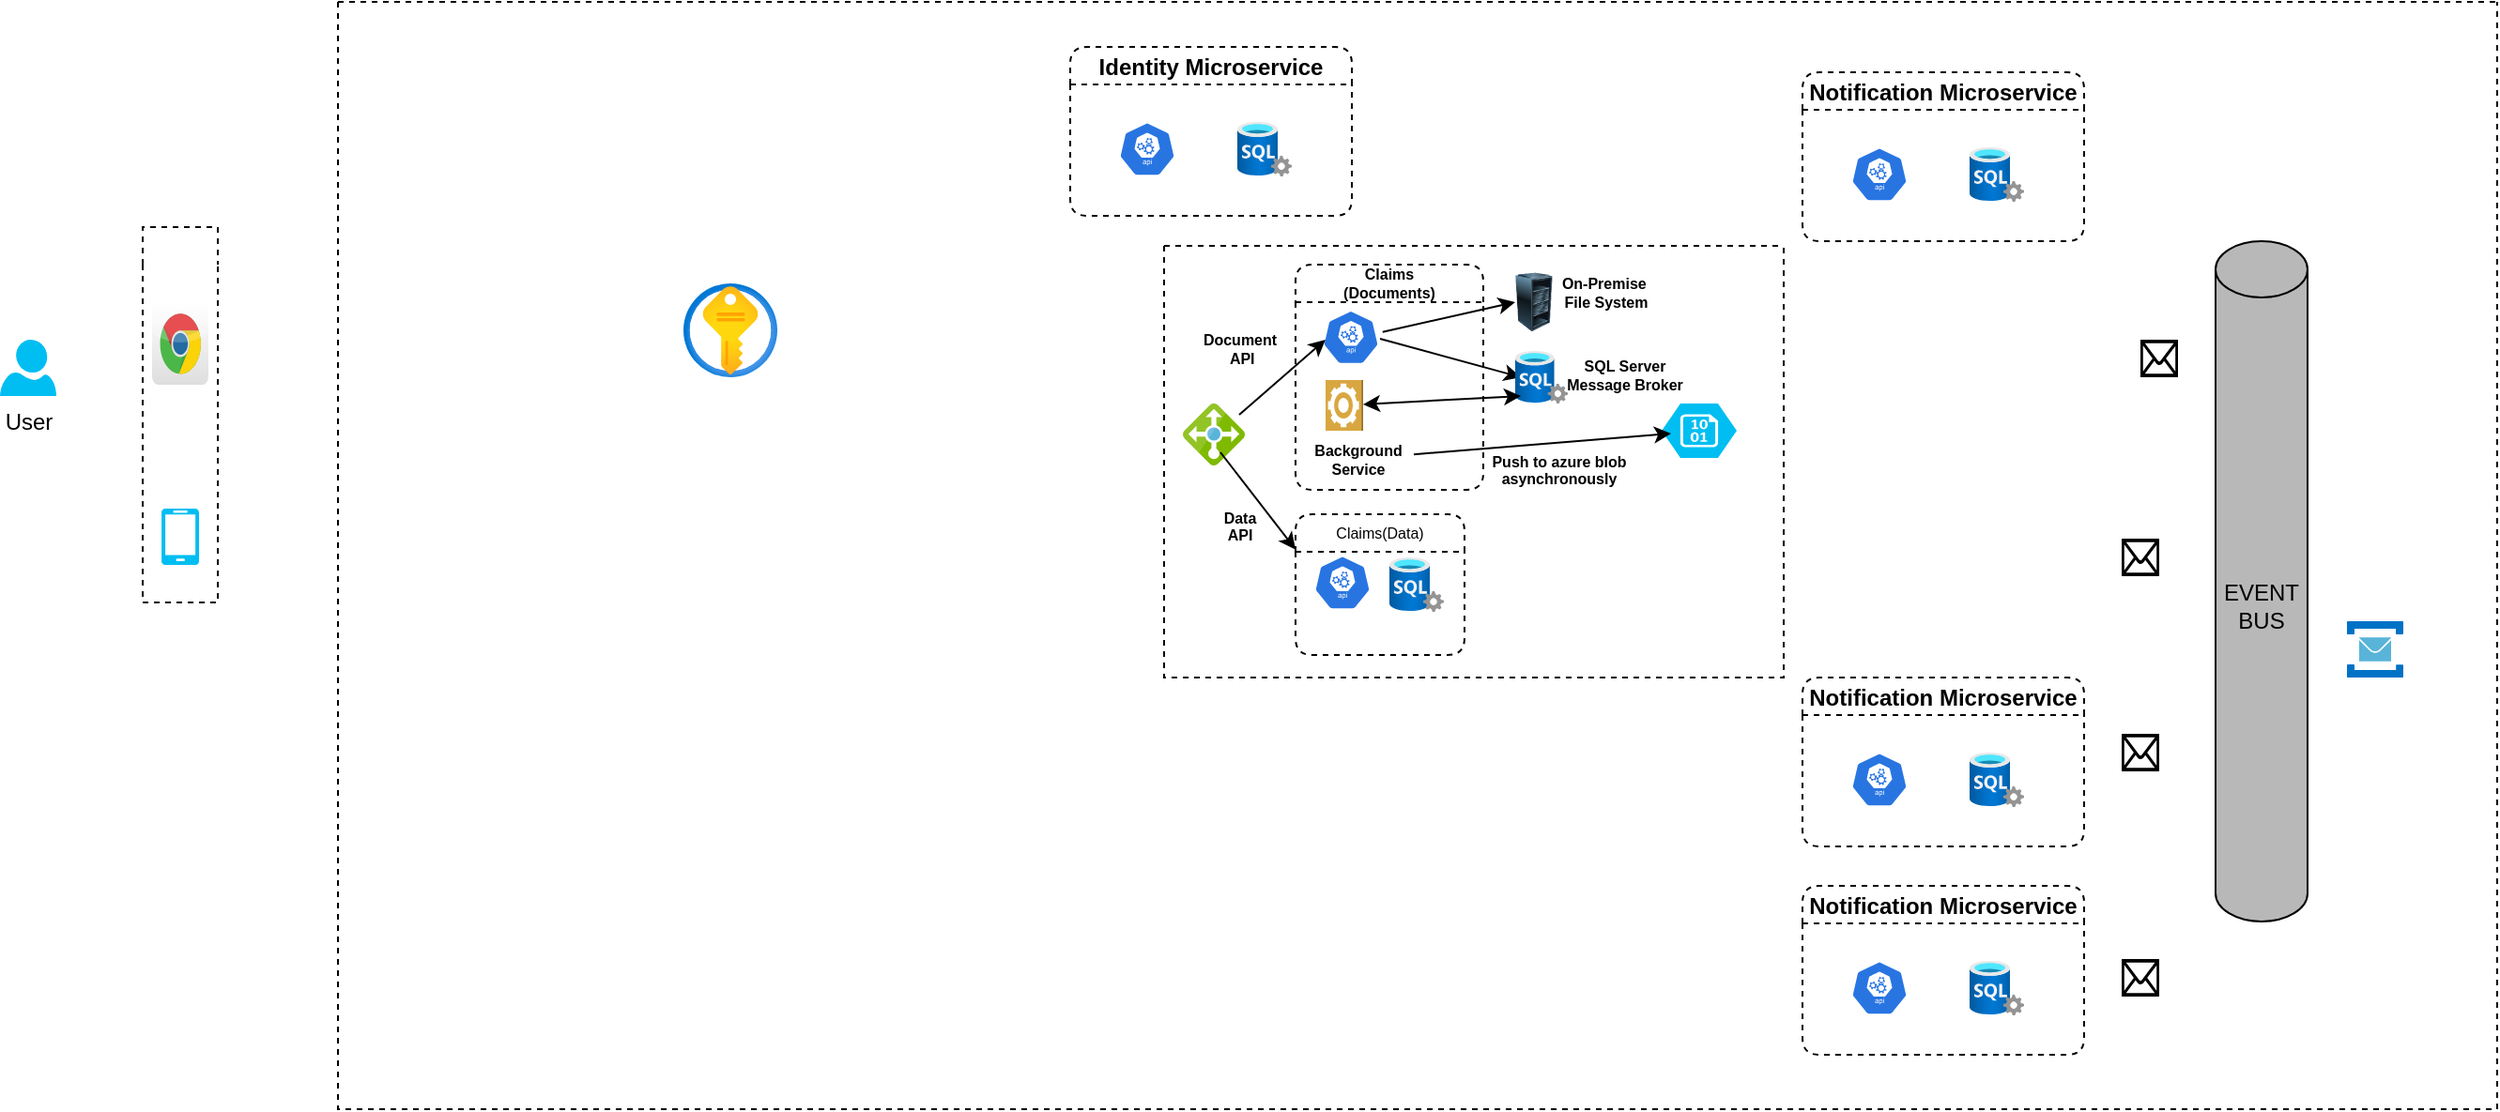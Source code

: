 <mxfile version="16.4.3" type="github">
  <diagram id="Nd7Q3TVraV60mRgbKxLl" name="Page-1">
    <mxGraphModel dx="1468" dy="796" grid="1" gridSize="10" guides="1" tooltips="1" connect="1" arrows="1" fold="1" page="1" pageScale="1" pageWidth="827" pageHeight="1169" math="0" shadow="0">
      <root>
        <mxCell id="0" />
        <mxCell id="1" parent="0" />
        <mxCell id="CmC81eJXV_4zMr-YZ4sl-3" value="" style="swimlane;startSize=20;swimlaneLine=0;fillColor=none;dashed=1;collapsible=0;" parent="1" vertex="1">
          <mxGeometry x="86" y="160" width="40" height="200" as="geometry">
            <mxRectangle x="50" y="160" width="50" height="40" as="alternateBounds" />
          </mxGeometry>
        </mxCell>
        <mxCell id="CmC81eJXV_4zMr-YZ4sl-6" value="" style="dashed=0;outlineConnect=0;html=1;align=center;labelPosition=center;verticalLabelPosition=bottom;verticalAlign=top;shape=mxgraph.webicons.chrome;gradientColor=#DFDEDE" parent="CmC81eJXV_4zMr-YZ4sl-3" vertex="1">
          <mxGeometry x="5" y="40" width="30" height="44" as="geometry" />
        </mxCell>
        <mxCell id="CmC81eJXV_4zMr-YZ4sl-7" value="" style="verticalLabelPosition=bottom;html=1;verticalAlign=top;align=center;strokeColor=none;fillColor=#00BEF2;shape=mxgraph.azure.mobile;pointerEvents=1;" parent="CmC81eJXV_4zMr-YZ4sl-3" vertex="1">
          <mxGeometry x="10" y="150" width="20" height="30" as="geometry" />
        </mxCell>
        <mxCell id="CmC81eJXV_4zMr-YZ4sl-4" value="User" style="verticalLabelPosition=bottom;html=1;verticalAlign=top;align=center;strokeColor=none;fillColor=#00BEF2;shape=mxgraph.azure.user;" parent="1" vertex="1">
          <mxGeometry x="10" y="220" width="30" height="30" as="geometry" />
        </mxCell>
        <mxCell id="1T_O8FafnoM-xf-Qj9W--26" value="" style="swimlane;startSize=0;labelBackgroundColor=#ADADAD;fillColor=#969696;dashed=1;collapsible=0;" parent="1" vertex="1">
          <mxGeometry x="190" y="40" width="1150" height="590" as="geometry" />
        </mxCell>
        <mxCell id="1T_O8FafnoM-xf-Qj9W--23" value="" style="sketch=0;aspect=fixed;html=1;points=[];align=center;image;fontSize=12;image=img/lib/mscae/Service_Bus.svg;labelBackgroundColor=#ADADAD;fillColor=#969696;" parent="1T_O8FafnoM-xf-Qj9W--26" vertex="1">
          <mxGeometry x="1070" y="330" width="30" height="30" as="geometry" />
        </mxCell>
        <mxCell id="UE3_2l7wGbZXTyPERCW3-47" value="" style="aspect=fixed;html=1;points=[];align=center;image;fontSize=12;image=img/lib/azure2/security/Key_Vaults.svg;" vertex="1" parent="1T_O8FafnoM-xf-Qj9W--26">
          <mxGeometry x="184" y="150" width="50" height="50" as="geometry" />
        </mxCell>
        <mxCell id="UE3_2l7wGbZXTyPERCW3-51" value="Identity Microservice" style="swimlane;startSize=20;glass=0;swimlaneLine=1;dashed=1;strokeWidth=1;swimlaneFillColor=none;rounded=1;shadow=0;sketch=0;swimlaneHead=1;horizontal=1;noLabel=0;collapsible=0;" vertex="1" parent="1T_O8FafnoM-xf-Qj9W--26">
          <mxGeometry x="390" y="24" width="150" height="90" as="geometry">
            <mxRectangle x="140" y="55" width="50" height="40" as="alternateBounds" />
          </mxGeometry>
        </mxCell>
        <mxCell id="UE3_2l7wGbZXTyPERCW3-52" value="" style="sketch=0;html=1;dashed=0;whitespace=wrap;fillColor=#2875E2;strokeColor=#ffffff;points=[[0.005,0.63,0],[0.1,0.2,0],[0.9,0.2,0],[0.5,0,0],[0.995,0.63,0],[0.72,0.99,0],[0.5,1,0],[0.28,0.99,0]];shape=mxgraph.kubernetes.icon;prIcon=api" vertex="1" parent="UE3_2l7wGbZXTyPERCW3-51">
          <mxGeometry x="16" y="40" width="50" height="29" as="geometry" />
        </mxCell>
        <mxCell id="UE3_2l7wGbZXTyPERCW3-53" value="" style="aspect=fixed;html=1;points=[];align=center;image;fontSize=12;image=img/lib/azure2/databases/SQL_Server.svg;" vertex="1" parent="UE3_2l7wGbZXTyPERCW3-51">
          <mxGeometry x="89" y="40" width="29" height="29" as="geometry" />
        </mxCell>
        <mxCell id="UE3_2l7wGbZXTyPERCW3-67" value="" style="sketch=0;pointerEvents=1;shadow=0;dashed=0;html=1;strokeColor=none;fillColor=#DF8C42;labelPosition=center;verticalLabelPosition=bottom;verticalAlign=top;align=center;outlineConnect=0;shape=mxgraph.veeam2.azure_blob;" vertex="1" parent="1T_O8FafnoM-xf-Qj9W--26">
          <mxGeometry x="550" y="320" width="34" as="geometry" />
        </mxCell>
        <mxCell id="1T_O8FafnoM-xf-Qj9W--22" value="EVENT BUS" style="shape=cylinder3;whiteSpace=wrap;boundedLbl=1;backgroundOutline=1;size=15;fillColor=#B8B8B8;align=center;direction=east;labelPosition=center;verticalLabelPosition=middle;verticalAlign=middle;labelBackgroundColor=none;labelBorderColor=none;html=1;" parent="1T_O8FafnoM-xf-Qj9W--26" vertex="1">
          <mxGeometry x="1000" y="127.5" width="49" height="362.5" as="geometry" />
        </mxCell>
        <mxCell id="UE3_2l7wGbZXTyPERCW3-95" value="Notification Microservice" style="swimlane;startSize=20;glass=0;swimlaneLine=1;dashed=1;strokeWidth=1;swimlaneFillColor=none;rounded=1;shadow=0;sketch=0;swimlaneHead=1;horizontal=1;noLabel=0;collapsible=0;" vertex="1" parent="1T_O8FafnoM-xf-Qj9W--26">
          <mxGeometry x="780" y="37.5" width="150" height="90" as="geometry">
            <mxRectangle x="140" y="55" width="50" height="40" as="alternateBounds" />
          </mxGeometry>
        </mxCell>
        <mxCell id="UE3_2l7wGbZXTyPERCW3-96" value="" style="sketch=0;html=1;dashed=0;whitespace=wrap;fillColor=#2875E2;strokeColor=#ffffff;points=[[0.005,0.63,0],[0.1,0.2,0],[0.9,0.2,0],[0.5,0,0],[0.995,0.63,0],[0.72,0.99,0],[0.5,1,0],[0.28,0.99,0]];shape=mxgraph.kubernetes.icon;prIcon=api" vertex="1" parent="UE3_2l7wGbZXTyPERCW3-95">
          <mxGeometry x="16" y="40" width="50" height="29" as="geometry" />
        </mxCell>
        <mxCell id="UE3_2l7wGbZXTyPERCW3-97" value="" style="aspect=fixed;html=1;points=[];align=center;image;fontSize=12;image=img/lib/azure2/databases/SQL_Server.svg;" vertex="1" parent="UE3_2l7wGbZXTyPERCW3-95">
          <mxGeometry x="89" y="40" width="29" height="29" as="geometry" />
        </mxCell>
        <mxCell id="UE3_2l7wGbZXTyPERCW3-98" value="Notification Microservice" style="swimlane;startSize=20;glass=0;swimlaneLine=1;dashed=1;strokeWidth=1;swimlaneFillColor=none;rounded=1;shadow=0;sketch=0;swimlaneHead=1;horizontal=1;noLabel=0;collapsible=0;" vertex="1" parent="1T_O8FafnoM-xf-Qj9W--26">
          <mxGeometry x="780" y="360" width="150" height="90" as="geometry">
            <mxRectangle x="140" y="55" width="50" height="40" as="alternateBounds" />
          </mxGeometry>
        </mxCell>
        <mxCell id="UE3_2l7wGbZXTyPERCW3-99" value="" style="sketch=0;html=1;dashed=0;whitespace=wrap;fillColor=#2875E2;strokeColor=#ffffff;points=[[0.005,0.63,0],[0.1,0.2,0],[0.9,0.2,0],[0.5,0,0],[0.995,0.63,0],[0.72,0.99,0],[0.5,1,0],[0.28,0.99,0]];shape=mxgraph.kubernetes.icon;prIcon=api" vertex="1" parent="UE3_2l7wGbZXTyPERCW3-98">
          <mxGeometry x="16" y="40" width="50" height="29" as="geometry" />
        </mxCell>
        <mxCell id="UE3_2l7wGbZXTyPERCW3-100" value="" style="aspect=fixed;html=1;points=[];align=center;image;fontSize=12;image=img/lib/azure2/databases/SQL_Server.svg;" vertex="1" parent="UE3_2l7wGbZXTyPERCW3-98">
          <mxGeometry x="89" y="40" width="29" height="29" as="geometry" />
        </mxCell>
        <mxCell id="UE3_2l7wGbZXTyPERCW3-101" value="Notification Microservice" style="swimlane;startSize=20;glass=0;swimlaneLine=1;dashed=1;strokeWidth=1;swimlaneFillColor=none;rounded=1;shadow=0;sketch=0;swimlaneHead=1;horizontal=1;noLabel=0;collapsible=0;" vertex="1" parent="1T_O8FafnoM-xf-Qj9W--26">
          <mxGeometry x="780" y="471" width="150" height="90" as="geometry">
            <mxRectangle x="140" y="55" width="50" height="40" as="alternateBounds" />
          </mxGeometry>
        </mxCell>
        <mxCell id="UE3_2l7wGbZXTyPERCW3-102" value="" style="sketch=0;html=1;dashed=0;whitespace=wrap;fillColor=#2875E2;strokeColor=#ffffff;points=[[0.005,0.63,0],[0.1,0.2,0],[0.9,0.2,0],[0.5,0,0],[0.995,0.63,0],[0.72,0.99,0],[0.5,1,0],[0.28,0.99,0]];shape=mxgraph.kubernetes.icon;prIcon=api" vertex="1" parent="UE3_2l7wGbZXTyPERCW3-101">
          <mxGeometry x="16" y="40" width="50" height="29" as="geometry" />
        </mxCell>
        <mxCell id="UE3_2l7wGbZXTyPERCW3-103" value="" style="aspect=fixed;html=1;points=[];align=center;image;fontSize=12;image=img/lib/azure2/databases/SQL_Server.svg;" vertex="1" parent="UE3_2l7wGbZXTyPERCW3-101">
          <mxGeometry x="89" y="40" width="29" height="29" as="geometry" />
        </mxCell>
        <mxCell id="UE3_2l7wGbZXTyPERCW3-108" value="" style="shape=mxgraph.signs.tech.mail;html=1;pointerEvents=1;fillColor=#000000;strokeColor=none;verticalLabelPosition=bottom;verticalAlign=top;align=center;" vertex="1" parent="1T_O8FafnoM-xf-Qj9W--26">
          <mxGeometry x="950" y="510" width="20" height="20" as="geometry" />
        </mxCell>
        <mxCell id="UE3_2l7wGbZXTyPERCW3-113" value="" style="shape=mxgraph.signs.tech.mail;html=1;pointerEvents=1;fillColor=#000000;strokeColor=none;verticalLabelPosition=bottom;verticalAlign=top;align=center;" vertex="1" parent="1T_O8FafnoM-xf-Qj9W--26">
          <mxGeometry x="960" y="180" width="20" height="20" as="geometry" />
        </mxCell>
        <mxCell id="UE3_2l7wGbZXTyPERCW3-114" value="" style="shape=mxgraph.signs.tech.mail;html=1;pointerEvents=1;fillColor=#000000;strokeColor=none;verticalLabelPosition=bottom;verticalAlign=top;align=center;" vertex="1" parent="1T_O8FafnoM-xf-Qj9W--26">
          <mxGeometry x="950" y="286" width="20" height="20" as="geometry" />
        </mxCell>
        <mxCell id="UE3_2l7wGbZXTyPERCW3-115" value="" style="shape=mxgraph.signs.tech.mail;html=1;pointerEvents=1;fillColor=#000000;strokeColor=none;verticalLabelPosition=bottom;verticalAlign=top;align=center;" vertex="1" parent="1T_O8FafnoM-xf-Qj9W--26">
          <mxGeometry x="950" y="390" width="20" height="20" as="geometry" />
        </mxCell>
        <mxCell id="UE3_2l7wGbZXTyPERCW3-144" value="" style="swimlane;startSize=0;fontFamily=Helvetica;fontSize=8;html=1;backgroundOutline=0;dashed=1;" vertex="1" parent="1T_O8FafnoM-xf-Qj9W--26">
          <mxGeometry x="440" y="130" width="330" height="230" as="geometry">
            <mxRectangle x="650" y="10" width="50" height="40" as="alternateBounds" />
          </mxGeometry>
        </mxCell>
        <mxCell id="UE3_2l7wGbZXTyPERCW3-119" value="" style="sketch=0;aspect=fixed;html=1;points=[];align=center;image;fontSize=12;image=img/lib/mscae/Load_Balancer_feature.svg;fontFamily=Helvetica;" vertex="1" parent="UE3_2l7wGbZXTyPERCW3-144">
          <mxGeometry x="10" y="84" width="33" height="33" as="geometry" />
        </mxCell>
        <mxCell id="UE3_2l7wGbZXTyPERCW3-120" value="Claims &#xa;(Documents)" style="swimlane;startSize=20;glass=0;swimlaneLine=1;dashed=1;strokeWidth=1;swimlaneFillColor=none;rounded=1;shadow=0;sketch=0;swimlaneHead=1;horizontal=1;noLabel=0;collapsible=0;fontStyle=1;fontSize=8;" vertex="1" parent="UE3_2l7wGbZXTyPERCW3-144">
          <mxGeometry x="70" y="10" width="100" height="120" as="geometry">
            <mxRectangle x="140" y="55" width="50" height="40" as="alternateBounds" />
          </mxGeometry>
        </mxCell>
        <mxCell id="UE3_2l7wGbZXTyPERCW3-121" value="" style="sketch=0;html=1;dashed=0;whitespace=wrap;fillColor=#2875E2;strokeColor=#ffffff;points=[[0.005,0.63,0],[0.1,0.2,0],[0.9,0.2,0],[0.5,0,0],[0.995,0.63,0],[0.72,0.99,0],[0.5,1,0],[0.28,0.99,0]];shape=mxgraph.kubernetes.icon;prIcon=api" vertex="1" parent="UE3_2l7wGbZXTyPERCW3-120">
          <mxGeometry x="12" y="24.25" width="35" height="29" as="geometry" />
        </mxCell>
        <mxCell id="UE3_2l7wGbZXTyPERCW3-130" value="Background&lt;br&gt;Service" style="text;html=1;align=center;verticalAlign=middle;resizable=0;points=[];autosize=1;strokeColor=none;fillColor=none;fontFamily=Helvetica;fontSize=8;fontStyle=1" vertex="1" parent="UE3_2l7wGbZXTyPERCW3-120">
          <mxGeometry x="3" y="88.5" width="60" height="30" as="geometry" />
        </mxCell>
        <mxCell id="UE3_2l7wGbZXTyPERCW3-142" value="" style="outlineConnect=0;dashed=0;verticalLabelPosition=bottom;verticalAlign=top;align=center;html=1;shape=mxgraph.aws3.worker;fillColor=#D9A741;gradientColor=none;fontFamily=Helvetica;direction=north;" vertex="1" parent="UE3_2l7wGbZXTyPERCW3-120">
          <mxGeometry x="16" y="61.5" width="20" height="27" as="geometry" />
        </mxCell>
        <mxCell id="UE3_2l7wGbZXTyPERCW3-165" value="" style="endArrow=classic;html=1;rounded=0;fontFamily=Helvetica;fontSize=8;entryX=0.107;entryY=0.5;entryDx=0;entryDy=0;entryPerimeter=0;" edge="1" parent="UE3_2l7wGbZXTyPERCW3-120" target="UE3_2l7wGbZXTyPERCW3-169">
          <mxGeometry width="50" height="50" relative="1" as="geometry">
            <mxPoint x="45" y="39.5" as="sourcePoint" />
            <mxPoint x="110" y="60" as="targetPoint" />
          </mxGeometry>
        </mxCell>
        <mxCell id="UE3_2l7wGbZXTyPERCW3-176" value="" style="endArrow=classic;html=1;rounded=0;fontFamily=Helvetica;fontSize=8;" edge="1" parent="UE3_2l7wGbZXTyPERCW3-120">
          <mxGeometry width="50" height="50" relative="1" as="geometry">
            <mxPoint x="-30" y="80" as="sourcePoint" />
            <mxPoint x="16" y="40" as="targetPoint" />
          </mxGeometry>
        </mxCell>
        <mxCell id="UE3_2l7wGbZXTyPERCW3-90" value="Claims(Data)" style="swimlane;startSize=20;glass=0;swimlaneLine=1;dashed=1;strokeWidth=1;swimlaneFillColor=none;rounded=1;shadow=0;sketch=0;swimlaneHead=1;horizontal=1;noLabel=0;collapsible=0;fontStyle=0;fontSize=8;" vertex="1" parent="UE3_2l7wGbZXTyPERCW3-144">
          <mxGeometry x="70" y="143" width="90" height="75" as="geometry">
            <mxRectangle x="140" y="55" width="50" height="40" as="alternateBounds" />
          </mxGeometry>
        </mxCell>
        <mxCell id="UE3_2l7wGbZXTyPERCW3-91" value="" style="sketch=0;html=1;dashed=0;whitespace=wrap;fillColor=#2875E2;strokeColor=#ffffff;points=[[0.005,0.63,0],[0.1,0.2,0],[0.9,0.2,0],[0.5,0,0],[0.995,0.63,0],[0.72,0.99,0],[0.5,1,0],[0.28,0.99,0]];shape=mxgraph.kubernetes.icon;prIcon=api" vertex="1" parent="UE3_2l7wGbZXTyPERCW3-90">
          <mxGeometry y="22" width="50" height="29" as="geometry" />
        </mxCell>
        <mxCell id="UE3_2l7wGbZXTyPERCW3-122" value="" style="aspect=fixed;html=1;points=[];align=center;image;fontSize=12;image=img/lib/azure2/databases/SQL_Server.svg;" vertex="1" parent="UE3_2l7wGbZXTyPERCW3-90">
          <mxGeometry x="50" y="23" width="29" height="29" as="geometry" />
        </mxCell>
        <mxCell id="UE3_2l7wGbZXTyPERCW3-126" value="" style="verticalLabelPosition=bottom;html=1;verticalAlign=top;align=center;strokeColor=none;fillColor=#00BEF2;shape=mxgraph.azure.storage_blob;fontFamily=Helvetica;" vertex="1" parent="UE3_2l7wGbZXTyPERCW3-144">
          <mxGeometry x="265" y="84" width="40" height="29" as="geometry" />
        </mxCell>
        <mxCell id="UE3_2l7wGbZXTyPERCW3-152" value="" style="image;html=1;image=img/lib/clip_art/computers/Server_Rack_Partial_128x128.png;dashed=1;fontFamily=Helvetica;fontSize=8;" vertex="1" parent="UE3_2l7wGbZXTyPERCW3-144">
          <mxGeometry x="187" y="10" width="20" height="40" as="geometry" />
        </mxCell>
        <mxCell id="UE3_2l7wGbZXTyPERCW3-164" value="" style="endArrow=classic;html=1;rounded=0;fontFamily=Helvetica;fontSize=8;exitX=0.983;exitY=0.4;exitDx=0;exitDy=0;exitPerimeter=0;entryX=0;entryY=0.5;entryDx=0;entryDy=0;" edge="1" parent="UE3_2l7wGbZXTyPERCW3-144" source="UE3_2l7wGbZXTyPERCW3-121" target="UE3_2l7wGbZXTyPERCW3-152">
          <mxGeometry width="50" height="50" relative="1" as="geometry">
            <mxPoint x="130" y="79.5" as="sourcePoint" />
            <mxPoint x="180" y="29.5" as="targetPoint" />
          </mxGeometry>
        </mxCell>
        <mxCell id="UE3_2l7wGbZXTyPERCW3-141" value="On-Premise&amp;nbsp;&lt;br&gt;File System" style="text;html=1;align=center;verticalAlign=middle;resizable=0;points=[];autosize=1;strokeColor=none;fillColor=none;fontFamily=Helvetica;fontSize=8;fontStyle=1" vertex="1" parent="UE3_2l7wGbZXTyPERCW3-144">
          <mxGeometry x="205" y="10" width="60" height="30" as="geometry" />
        </mxCell>
        <mxCell id="UE3_2l7wGbZXTyPERCW3-169" value="" style="aspect=fixed;html=1;points=[];align=center;image;fontSize=12;image=img/lib/azure2/databases/SQL_Server.svg;dashed=1;fontFamily=Helvetica;" vertex="1" parent="UE3_2l7wGbZXTyPERCW3-144">
          <mxGeometry x="187" y="56" width="28" height="28" as="geometry" />
        </mxCell>
        <mxCell id="UE3_2l7wGbZXTyPERCW3-171" value="SQL Server &lt;br&gt;Message Broker" style="text;html=1;align=center;verticalAlign=middle;resizable=0;points=[];autosize=1;strokeColor=none;fillColor=none;fontFamily=Helvetica;fontSize=8;fontStyle=1" vertex="1" parent="UE3_2l7wGbZXTyPERCW3-144">
          <mxGeometry x="205" y="54" width="80" height="30" as="geometry" />
        </mxCell>
        <mxCell id="UE3_2l7wGbZXTyPERCW3-172" value="" style="endArrow=classic;startArrow=classic;html=1;rounded=0;fontFamily=Helvetica;fontSize=8;" edge="1" parent="UE3_2l7wGbZXTyPERCW3-144" source="UE3_2l7wGbZXTyPERCW3-142">
          <mxGeometry width="50" height="50" relative="1" as="geometry">
            <mxPoint x="140" y="130" as="sourcePoint" />
            <mxPoint x="190" y="80" as="targetPoint" />
          </mxGeometry>
        </mxCell>
        <mxCell id="UE3_2l7wGbZXTyPERCW3-174" value="" style="endArrow=classic;html=1;rounded=0;fontFamily=Helvetica;fontSize=8;" edge="1" parent="UE3_2l7wGbZXTyPERCW3-144" source="UE3_2l7wGbZXTyPERCW3-130">
          <mxGeometry width="50" height="50" relative="1" as="geometry">
            <mxPoint x="220" y="150" as="sourcePoint" />
            <mxPoint x="270" y="100" as="targetPoint" />
            <Array as="points" />
          </mxGeometry>
        </mxCell>
        <mxCell id="UE3_2l7wGbZXTyPERCW3-175" value="&lt;br&gt;Push to azure blob&lt;br&gt;asynchronously" style="text;html=1;align=center;verticalAlign=middle;resizable=0;points=[];autosize=1;strokeColor=none;fillColor=none;fontFamily=Helvetica;fontSize=8;fontStyle=1" vertex="1" parent="UE3_2l7wGbZXTyPERCW3-144">
          <mxGeometry x="165" y="95" width="90" height="40" as="geometry" />
        </mxCell>
        <mxCell id="UE3_2l7wGbZXTyPERCW3-183" value="" style="endArrow=classic;html=1;rounded=0;fontFamily=Helvetica;fontSize=8;entryX=0;entryY=0.25;entryDx=0;entryDy=0;" edge="1" parent="UE3_2l7wGbZXTyPERCW3-144" target="UE3_2l7wGbZXTyPERCW3-90">
          <mxGeometry width="50" height="50" relative="1" as="geometry">
            <mxPoint x="30" y="110" as="sourcePoint" />
            <mxPoint x="130" y="90" as="targetPoint" />
            <Array as="points" />
          </mxGeometry>
        </mxCell>
        <mxCell id="UE3_2l7wGbZXTyPERCW3-184" value="Document&lt;br&gt;&amp;nbsp;API" style="text;html=1;align=center;verticalAlign=middle;resizable=0;points=[];autosize=1;strokeColor=none;fillColor=none;fontFamily=Helvetica;fontSize=8;fontStyle=1" vertex="1" parent="UE3_2l7wGbZXTyPERCW3-144">
          <mxGeometry x="15" y="40" width="50" height="30" as="geometry" />
        </mxCell>
        <mxCell id="UE3_2l7wGbZXTyPERCW3-185" value="&lt;br&gt;Data&lt;br&gt;API&lt;br&gt;" style="text;html=1;align=center;verticalAlign=middle;resizable=0;points=[];autosize=1;strokeColor=none;fillColor=none;fontFamily=Helvetica;fontSize=8;fontStyle=1" vertex="1" parent="UE3_2l7wGbZXTyPERCW3-144">
          <mxGeometry x="25" y="125" width="30" height="40" as="geometry" />
        </mxCell>
        <mxCell id="UE3_2l7wGbZXTyPERCW3-49" value="" style="sketch=0;pointerEvents=1;shadow=0;dashed=0;html=1;strokeColor=none;fillColor=#DF8C42;labelPosition=center;verticalLabelPosition=bottom;verticalAlign=top;align=center;outlineConnect=0;shape=mxgraph.veeam2.azure_blob;" vertex="1" parent="1">
          <mxGeometry x="730" y="360" width="34" as="geometry" />
        </mxCell>
      </root>
    </mxGraphModel>
  </diagram>
</mxfile>
